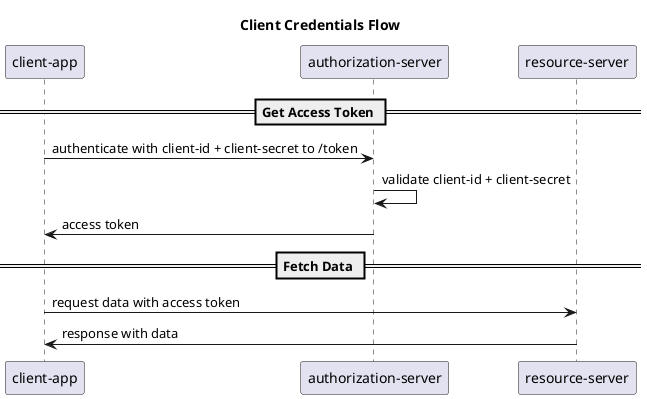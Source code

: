 @startuml
'https://plantuml.com/sequence-diagram
'https://auth0.com/docs/get-started/authentication-and-authorization-flow/client-credentials-flow

title Client Credentials Flow


participant "client-app" as client
participant "authorization-server" as idp
participant "resource-server" as res_srv

== Get Access Token ==
client -> idp: authenticate with client-id + client-secret to /token
idp -> idp: validate client-id + client-secret
idp -> client: access token

== Fetch Data ==
client -> res_srv: request data with access token
res_srv -> client: response with data

@enduml
